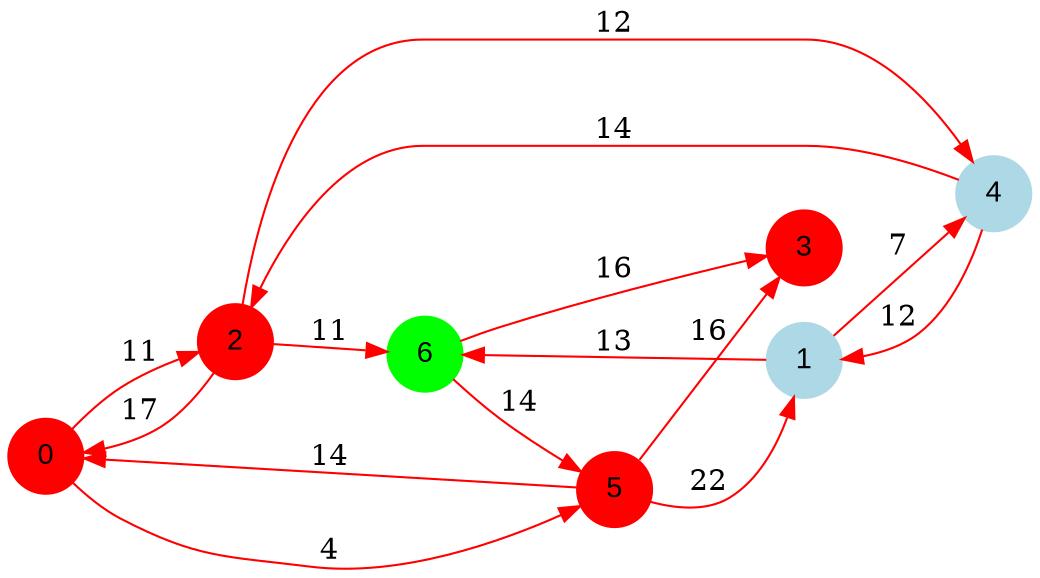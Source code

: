 digraph graphe {
rankdir = LR;
edge [color=red];
0 [fontname="Arial", shape = circle, color=red, style=filled];
1 [fontname="Arial", shape = circle, color=lightblue, style=filled];
2 [fontname="Arial", shape = circle, color=red, style=filled];
3 [fontname="Arial", shape = circle, color=red, style=filled];
4 [fontname="Arial", shape = circle, color=lightblue, style=filled];
5 [fontname="Arial", shape = circle, color=red, style=filled];
6 [fontname="Arial", shape = circle, color=green, style=filled];
	0 -> 2 [label = "11"];
	0 -> 5 [label = "4"];
	1 -> 4 [label = "7"];
	1 -> 6 [label = "13"];
	2 -> 0 [label = "17"];
	2 -> 4 [label = "12"];
	2 -> 6 [label = "11"];
	4 -> 1 [label = "12"];
	4 -> 2 [label = "14"];
	5 -> 0 [label = "14"];
	5 -> 1 [label = "22"];
	5 -> 3 [label = "16"];
	6 -> 3 [label = "16"];
	6 -> 5 [label = "14"];
}